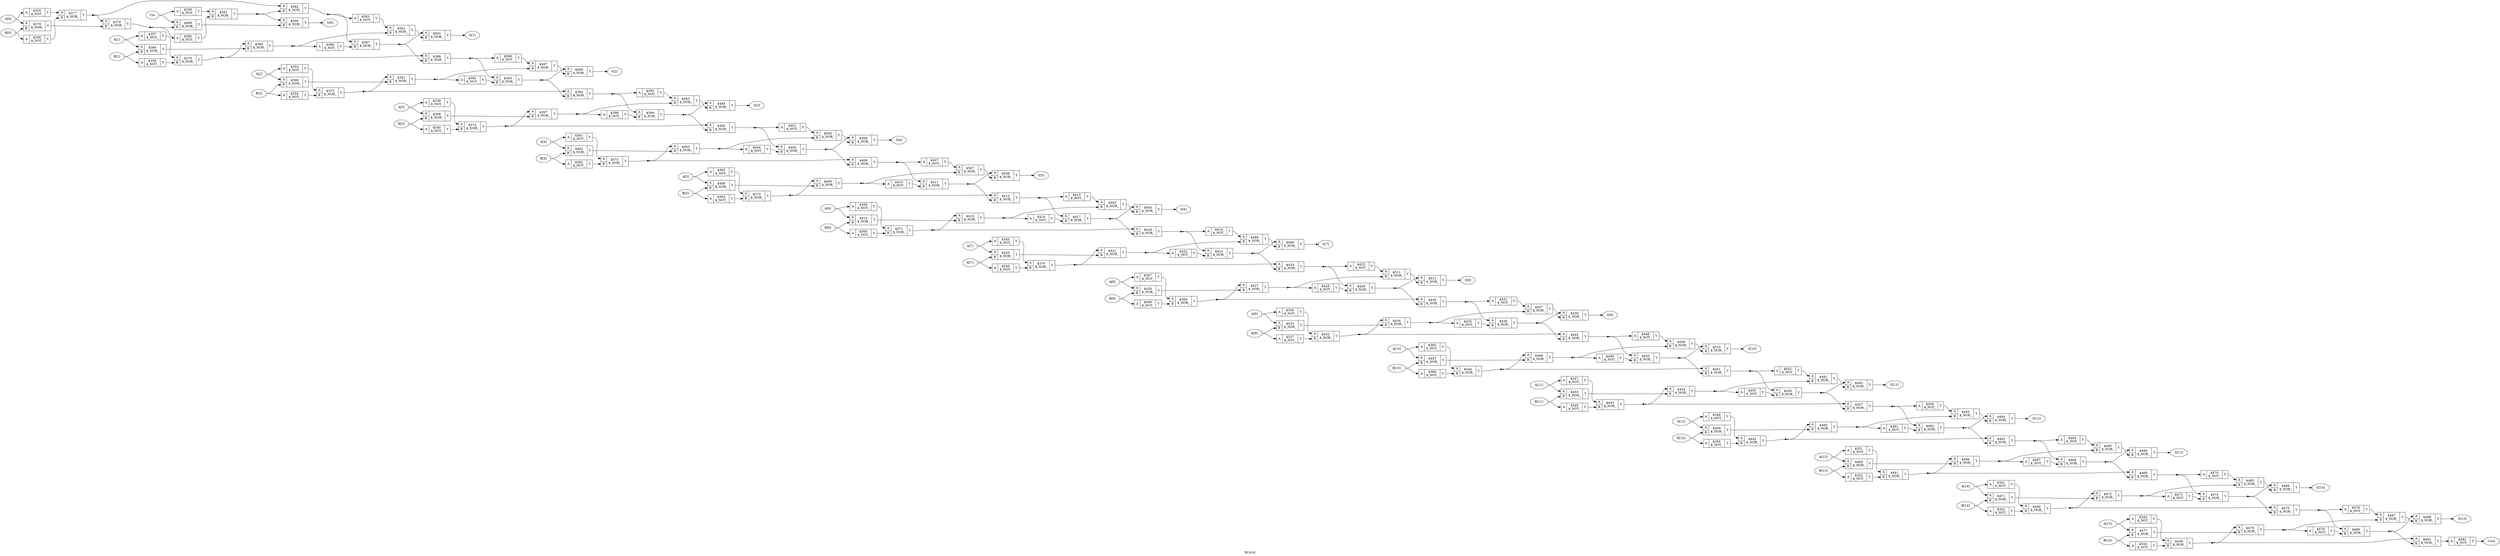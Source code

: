 digraph "RCA16" {
label="RCA16";
rankdir="LR";
remincross=true;
n161 [ shape=octagon, label="A[0]", color="black", fontcolor="black" ];
n162 [ shape=octagon, label="A[10]", color="black", fontcolor="black" ];
n163 [ shape=octagon, label="A[11]", color="black", fontcolor="black" ];
n164 [ shape=octagon, label="A[12]", color="black", fontcolor="black" ];
n165 [ shape=octagon, label="A[13]", color="black", fontcolor="black" ];
n166 [ shape=octagon, label="A[14]", color="black", fontcolor="black" ];
n167 [ shape=octagon, label="A[15]", color="black", fontcolor="black" ];
n168 [ shape=octagon, label="A[1]", color="black", fontcolor="black" ];
n169 [ shape=octagon, label="A[2]", color="black", fontcolor="black" ];
n170 [ shape=octagon, label="A[3]", color="black", fontcolor="black" ];
n171 [ shape=octagon, label="A[4]", color="black", fontcolor="black" ];
n172 [ shape=octagon, label="A[5]", color="black", fontcolor="black" ];
n173 [ shape=octagon, label="A[6]", color="black", fontcolor="black" ];
n174 [ shape=octagon, label="A[7]", color="black", fontcolor="black" ];
n175 [ shape=octagon, label="A[8]", color="black", fontcolor="black" ];
n176 [ shape=octagon, label="A[9]", color="black", fontcolor="black" ];
n177 [ shape=octagon, label="B[0]", color="black", fontcolor="black" ];
n178 [ shape=octagon, label="B[10]", color="black", fontcolor="black" ];
n179 [ shape=octagon, label="B[11]", color="black", fontcolor="black" ];
n180 [ shape=octagon, label="B[12]", color="black", fontcolor="black" ];
n181 [ shape=octagon, label="B[13]", color="black", fontcolor="black" ];
n182 [ shape=octagon, label="B[14]", color="black", fontcolor="black" ];
n183 [ shape=octagon, label="B[15]", color="black", fontcolor="black" ];
n184 [ shape=octagon, label="B[1]", color="black", fontcolor="black" ];
n185 [ shape=octagon, label="B[2]", color="black", fontcolor="black" ];
n186 [ shape=octagon, label="B[3]", color="black", fontcolor="black" ];
n187 [ shape=octagon, label="B[4]", color="black", fontcolor="black" ];
n188 [ shape=octagon, label="B[5]", color="black", fontcolor="black" ];
n189 [ shape=octagon, label="B[6]", color="black", fontcolor="black" ];
n190 [ shape=octagon, label="B[7]", color="black", fontcolor="black" ];
n191 [ shape=octagon, label="B[8]", color="black", fontcolor="black" ];
n192 [ shape=octagon, label="B[9]", color="black", fontcolor="black" ];
n193 [ shape=octagon, label="Cin", color="black", fontcolor="black" ];
n194 [ shape=octagon, label="Cout", color="black", fontcolor="black" ];
n195 [ shape=octagon, label="S[0]", color="black", fontcolor="black" ];
n196 [ shape=octagon, label="S[10]", color="black", fontcolor="black" ];
n197 [ shape=octagon, label="S[11]", color="black", fontcolor="black" ];
n198 [ shape=octagon, label="S[12]", color="black", fontcolor="black" ];
n199 [ shape=octagon, label="S[13]", color="black", fontcolor="black" ];
n200 [ shape=octagon, label="S[14]", color="black", fontcolor="black" ];
n201 [ shape=octagon, label="S[15]", color="black", fontcolor="black" ];
n202 [ shape=octagon, label="S[1]", color="black", fontcolor="black" ];
n203 [ shape=octagon, label="S[2]", color="black", fontcolor="black" ];
n204 [ shape=octagon, label="S[3]", color="black", fontcolor="black" ];
n205 [ shape=octagon, label="S[4]", color="black", fontcolor="black" ];
n206 [ shape=octagon, label="S[5]", color="black", fontcolor="black" ];
n207 [ shape=octagon, label="S[6]", color="black", fontcolor="black" ];
n208 [ shape=octagon, label="S[7]", color="black", fontcolor="black" ];
n209 [ shape=octagon, label="S[8]", color="black", fontcolor="black" ];
n210 [ shape=octagon, label="S[9]", color="black", fontcolor="black" ];
c213 [ shape=record, label="{{<p211> A}|$336\n$_NOT_|{<p212> Y}}" ];
c214 [ shape=record, label="{{<p211> A}|$337\n$_NOT_|{<p212> Y}}" ];
c215 [ shape=record, label="{{<p211> A}|$338\n$_NOT_|{<p212> Y}}" ];
c216 [ shape=record, label="{{<p211> A}|$339\n$_NOT_|{<p212> Y}}" ];
c217 [ shape=record, label="{{<p211> A}|$340\n$_NOT_|{<p212> Y}}" ];
c218 [ shape=record, label="{{<p211> A}|$341\n$_NOT_|{<p212> Y}}" ];
c219 [ shape=record, label="{{<p211> A}|$342\n$_NOT_|{<p212> Y}}" ];
c220 [ shape=record, label="{{<p211> A}|$343\n$_NOT_|{<p212> Y}}" ];
c221 [ shape=record, label="{{<p211> A}|$344\n$_NOT_|{<p212> Y}}" ];
c222 [ shape=record, label="{{<p211> A}|$345\n$_NOT_|{<p212> Y}}" ];
c223 [ shape=record, label="{{<p211> A}|$346\n$_NOT_|{<p212> Y}}" ];
c224 [ shape=record, label="{{<p211> A}|$347\n$_NOT_|{<p212> Y}}" ];
c225 [ shape=record, label="{{<p211> A}|$348\n$_NOT_|{<p212> Y}}" ];
c226 [ shape=record, label="{{<p211> A}|$349\n$_NOT_|{<p212> Y}}" ];
c227 [ shape=record, label="{{<p211> A}|$350\n$_NOT_|{<p212> Y}}" ];
c228 [ shape=record, label="{{<p211> A}|$351\n$_NOT_|{<p212> Y}}" ];
c229 [ shape=record, label="{{<p211> A}|$352\n$_NOT_|{<p212> Y}}" ];
c230 [ shape=record, label="{{<p211> A}|$353\n$_NOT_|{<p212> Y}}" ];
c231 [ shape=record, label="{{<p211> A}|$354\n$_NOT_|{<p212> Y}}" ];
c232 [ shape=record, label="{{<p211> A}|$355\n$_NOT_|{<p212> Y}}" ];
c233 [ shape=record, label="{{<p211> A}|$356\n$_NOT_|{<p212> Y}}" ];
c234 [ shape=record, label="{{<p211> A}|$357\n$_NOT_|{<p212> Y}}" ];
c235 [ shape=record, label="{{<p211> A}|$358\n$_NOT_|{<p212> Y}}" ];
c236 [ shape=record, label="{{<p211> A}|$359\n$_NOT_|{<p212> Y}}" ];
c237 [ shape=record, label="{{<p211> A}|$360\n$_NOT_|{<p212> Y}}" ];
c238 [ shape=record, label="{{<p211> A}|$361\n$_NOT_|{<p212> Y}}" ];
c239 [ shape=record, label="{{<p211> A}|$362\n$_NOT_|{<p212> Y}}" ];
c240 [ shape=record, label="{{<p211> A}|$363\n$_NOT_|{<p212> Y}}" ];
c241 [ shape=record, label="{{<p211> A}|$364\n$_NOT_|{<p212> Y}}" ];
c242 [ shape=record, label="{{<p211> A}|$365\n$_NOT_|{<p212> Y}}" ];
c243 [ shape=record, label="{{<p211> A}|$366\n$_NOT_|{<p212> Y}}" ];
c244 [ shape=record, label="{{<p211> A}|$367\n$_NOT_|{<p212> Y}}" ];
c245 [ shape=record, label="{{<p211> A}|$368\n$_NOT_|{<p212> Y}}" ];
c247 [ shape=record, label="{{<p211> A|<p246> B}|$369\n$_NOR_|{<p212> Y}}" ];
c248 [ shape=record, label="{{<p211> A|<p246> B}|$370\n$_NOR_|{<p212> Y}}" ];
c249 [ shape=record, label="{{<p211> A|<p246> B}|$371\n$_NOR_|{<p212> Y}}" ];
c250 [ shape=record, label="{{<p211> A|<p246> B}|$372\n$_NOR_|{<p212> Y}}" ];
c251 [ shape=record, label="{{<p211> A|<p246> B}|$373\n$_NOR_|{<p212> Y}}" ];
c252 [ shape=record, label="{{<p211> A|<p246> B}|$374\n$_NOR_|{<p212> Y}}" ];
c253 [ shape=record, label="{{<p211> A|<p246> B}|$375\n$_NOR_|{<p212> Y}}" ];
c254 [ shape=record, label="{{<p211> A|<p246> B}|$376\n$_NOR_|{<p212> Y}}" ];
c255 [ shape=record, label="{{<p211> A|<p246> B}|$377\n$_NOR_|{<p212> Y}}" ];
c256 [ shape=record, label="{{<p211> A|<p246> B}|$378\n$_NOR_|{<p212> Y}}" ];
c257 [ shape=record, label="{{<p211> A|<p246> B}|$379\n$_NOR_|{<p212> Y}}" ];
c258 [ shape=record, label="{{<p211> A}|$380\n$_NOT_|{<p212> Y}}" ];
c259 [ shape=record, label="{{<p211> A|<p246> B}|$381\n$_NOR_|{<p212> Y}}" ];
c260 [ shape=record, label="{{<p211> A|<p246> B}|$382\n$_NOR_|{<p212> Y}}" ];
c261 [ shape=record, label="{{<p211> A}|$383\n$_NOT_|{<p212> Y}}" ];
c262 [ shape=record, label="{{<p211> A|<p246> B}|$384\n$_NOR_|{<p212> Y}}" ];
c263 [ shape=record, label="{{<p211> A|<p246> B}|$385\n$_NOR_|{<p212> Y}}" ];
c264 [ shape=record, label="{{<p211> A}|$386\n$_NOT_|{<p212> Y}}" ];
c265 [ shape=record, label="{{<p211> A|<p246> B}|$387\n$_NOR_|{<p212> Y}}" ];
c266 [ shape=record, label="{{<p211> A|<p246> B}|$388\n$_NOR_|{<p212> Y}}" ];
c267 [ shape=record, label="{{<p211> A}|$389\n$_NOT_|{<p212> Y}}" ];
c268 [ shape=record, label="{{<p211> A|<p246> B}|$390\n$_NOR_|{<p212> Y}}" ];
c269 [ shape=record, label="{{<p211> A|<p246> B}|$391\n$_NOR_|{<p212> Y}}" ];
c270 [ shape=record, label="{{<p211> A}|$392\n$_NOT_|{<p212> Y}}" ];
c271 [ shape=record, label="{{<p211> A|<p246> B}|$393\n$_NOR_|{<p212> Y}}" ];
c272 [ shape=record, label="{{<p211> A|<p246> B}|$394\n$_NOR_|{<p212> Y}}" ];
c273 [ shape=record, label="{{<p211> A}|$395\n$_NOT_|{<p212> Y}}" ];
c274 [ shape=record, label="{{<p211> A|<p246> B}|$396\n$_NOR_|{<p212> Y}}" ];
c275 [ shape=record, label="{{<p211> A|<p246> B}|$397\n$_NOR_|{<p212> Y}}" ];
c276 [ shape=record, label="{{<p211> A}|$398\n$_NOT_|{<p212> Y}}" ];
c277 [ shape=record, label="{{<p211> A|<p246> B}|$399\n$_NOR_|{<p212> Y}}" ];
c278 [ shape=record, label="{{<p211> A|<p246> B}|$400\n$_NOR_|{<p212> Y}}" ];
c279 [ shape=record, label="{{<p211> A}|$401\n$_NOT_|{<p212> Y}}" ];
c280 [ shape=record, label="{{<p211> A|<p246> B}|$402\n$_NOR_|{<p212> Y}}" ];
c281 [ shape=record, label="{{<p211> A|<p246> B}|$403\n$_NOR_|{<p212> Y}}" ];
c282 [ shape=record, label="{{<p211> A}|$404\n$_NOT_|{<p212> Y}}" ];
c283 [ shape=record, label="{{<p211> A|<p246> B}|$405\n$_NOR_|{<p212> Y}}" ];
c284 [ shape=record, label="{{<p211> A|<p246> B}|$406\n$_NOR_|{<p212> Y}}" ];
c285 [ shape=record, label="{{<p211> A}|$407\n$_NOT_|{<p212> Y}}" ];
c286 [ shape=record, label="{{<p211> A|<p246> B}|$408\n$_NOR_|{<p212> Y}}" ];
c287 [ shape=record, label="{{<p211> A|<p246> B}|$409\n$_NOR_|{<p212> Y}}" ];
c288 [ shape=record, label="{{<p211> A}|$410\n$_NOT_|{<p212> Y}}" ];
c289 [ shape=record, label="{{<p211> A|<p246> B}|$411\n$_NOR_|{<p212> Y}}" ];
c290 [ shape=record, label="{{<p211> A|<p246> B}|$412\n$_NOR_|{<p212> Y}}" ];
c291 [ shape=record, label="{{<p211> A}|$413\n$_NOT_|{<p212> Y}}" ];
c292 [ shape=record, label="{{<p211> A|<p246> B}|$414\n$_NOR_|{<p212> Y}}" ];
c293 [ shape=record, label="{{<p211> A|<p246> B}|$415\n$_NOR_|{<p212> Y}}" ];
c294 [ shape=record, label="{{<p211> A}|$416\n$_NOT_|{<p212> Y}}" ];
c295 [ shape=record, label="{{<p211> A|<p246> B}|$417\n$_NOR_|{<p212> Y}}" ];
c296 [ shape=record, label="{{<p211> A|<p246> B}|$418\n$_NOR_|{<p212> Y}}" ];
c297 [ shape=record, label="{{<p211> A}|$419\n$_NOT_|{<p212> Y}}" ];
c298 [ shape=record, label="{{<p211> A|<p246> B}|$420\n$_NOR_|{<p212> Y}}" ];
c299 [ shape=record, label="{{<p211> A|<p246> B}|$421\n$_NOR_|{<p212> Y}}" ];
c300 [ shape=record, label="{{<p211> A}|$422\n$_NOT_|{<p212> Y}}" ];
c301 [ shape=record, label="{{<p211> A|<p246> B}|$423\n$_NOR_|{<p212> Y}}" ];
c302 [ shape=record, label="{{<p211> A|<p246> B}|$424\n$_NOR_|{<p212> Y}}" ];
c303 [ shape=record, label="{{<p211> A}|$425\n$_NOT_|{<p212> Y}}" ];
c304 [ shape=record, label="{{<p211> A|<p246> B}|$426\n$_NOR_|{<p212> Y}}" ];
c305 [ shape=record, label="{{<p211> A|<p246> B}|$427\n$_NOR_|{<p212> Y}}" ];
c306 [ shape=record, label="{{<p211> A}|$428\n$_NOT_|{<p212> Y}}" ];
c307 [ shape=record, label="{{<p211> A|<p246> B}|$429\n$_NOR_|{<p212> Y}}" ];
c308 [ shape=record, label="{{<p211> A|<p246> B}|$430\n$_NOR_|{<p212> Y}}" ];
c309 [ shape=record, label="{{<p211> A}|$431\n$_NOT_|{<p212> Y}}" ];
c310 [ shape=record, label="{{<p211> A|<p246> B}|$432\n$_NOR_|{<p212> Y}}" ];
c311 [ shape=record, label="{{<p211> A|<p246> B}|$433\n$_NOR_|{<p212> Y}}" ];
c312 [ shape=record, label="{{<p211> A|<p246> B}|$434\n$_NOR_|{<p212> Y}}" ];
c313 [ shape=record, label="{{<p211> A}|$435\n$_NOT_|{<p212> Y}}" ];
c314 [ shape=record, label="{{<p211> A|<p246> B}|$436\n$_NOR_|{<p212> Y}}" ];
c315 [ shape=record, label="{{<p211> A|<p246> B}|$437\n$_NOR_|{<p212> Y}}" ];
c316 [ shape=record, label="{{<p211> A|<p246> B}|$438\n$_NOR_|{<p212> Y}}" ];
c317 [ shape=record, label="{{<p211> A|<p246> B}|$439\n$_NOR_|{<p212> Y}}" ];
c318 [ shape=record, label="{{<p211> A|<p246> B}|$440\n$_NOR_|{<p212> Y}}" ];
c319 [ shape=record, label="{{<p211> A|<p246> B}|$441\n$_NOR_|{<p212> Y}}" ];
c320 [ shape=record, label="{{<p211> A|<p246> B}|$442\n$_NOR_|{<p212> Y}}" ];
c321 [ shape=record, label="{{<p211> A|<p246> B}|$443\n$_NOR_|{<p212> Y}}" ];
c322 [ shape=record, label="{{<p211> A|<p246> B}|$444\n$_NOR_|{<p212> Y}}" ];
c323 [ shape=record, label="{{<p211> A|<p246> B}|$445\n$_NOR_|{<p212> Y}}" ];
c324 [ shape=record, label="{{<p211> A}|$446\n$_NOT_|{<p212> Y}}" ];
c325 [ shape=record, label="{{<p211> A|<p246> B}|$447\n$_NOR_|{<p212> Y}}" ];
c326 [ shape=record, label="{{<p211> A|<p246> B}|$448\n$_NOR_|{<p212> Y}}" ];
c327 [ shape=record, label="{{<p211> A}|$449\n$_NOT_|{<p212> Y}}" ];
c328 [ shape=record, label="{{<p211> A|<p246> B}|$450\n$_NOR_|{<p212> Y}}" ];
c329 [ shape=record, label="{{<p211> A|<p246> B}|$451\n$_NOR_|{<p212> Y}}" ];
c330 [ shape=record, label="{{<p211> A}|$452\n$_NOT_|{<p212> Y}}" ];
c331 [ shape=record, label="{{<p211> A|<p246> B}|$453\n$_NOR_|{<p212> Y}}" ];
c332 [ shape=record, label="{{<p211> A|<p246> B}|$454\n$_NOR_|{<p212> Y}}" ];
c333 [ shape=record, label="{{<p211> A}|$455\n$_NOT_|{<p212> Y}}" ];
c334 [ shape=record, label="{{<p211> A|<p246> B}|$456\n$_NOR_|{<p212> Y}}" ];
c335 [ shape=record, label="{{<p211> A|<p246> B}|$457\n$_NOR_|{<p212> Y}}" ];
c336 [ shape=record, label="{{<p211> A}|$458\n$_NOT_|{<p212> Y}}" ];
c337 [ shape=record, label="{{<p211> A|<p246> B}|$459\n$_NOR_|{<p212> Y}}" ];
c338 [ shape=record, label="{{<p211> A|<p246> B}|$460\n$_NOR_|{<p212> Y}}" ];
c339 [ shape=record, label="{{<p211> A}|$461\n$_NOT_|{<p212> Y}}" ];
c340 [ shape=record, label="{{<p211> A|<p246> B}|$462\n$_NOR_|{<p212> Y}}" ];
c341 [ shape=record, label="{{<p211> A|<p246> B}|$463\n$_NOR_|{<p212> Y}}" ];
c342 [ shape=record, label="{{<p211> A}|$464\n$_NOT_|{<p212> Y}}" ];
c343 [ shape=record, label="{{<p211> A|<p246> B}|$465\n$_NOR_|{<p212> Y}}" ];
c344 [ shape=record, label="{{<p211> A|<p246> B}|$466\n$_NOR_|{<p212> Y}}" ];
c345 [ shape=record, label="{{<p211> A}|$467\n$_NOT_|{<p212> Y}}" ];
c346 [ shape=record, label="{{<p211> A|<p246> B}|$468\n$_NOR_|{<p212> Y}}" ];
c347 [ shape=record, label="{{<p211> A|<p246> B}|$469\n$_NOR_|{<p212> Y}}" ];
c348 [ shape=record, label="{{<p211> A}|$470\n$_NOT_|{<p212> Y}}" ];
c349 [ shape=record, label="{{<p211> A|<p246> B}|$471\n$_NOR_|{<p212> Y}}" ];
c350 [ shape=record, label="{{<p211> A|<p246> B}|$472\n$_NOR_|{<p212> Y}}" ];
c351 [ shape=record, label="{{<p211> A}|$473\n$_NOT_|{<p212> Y}}" ];
c352 [ shape=record, label="{{<p211> A|<p246> B}|$474\n$_NOR_|{<p212> Y}}" ];
c353 [ shape=record, label="{{<p211> A|<p246> B}|$475\n$_NOR_|{<p212> Y}}" ];
c354 [ shape=record, label="{{<p211> A}|$476\n$_NOT_|{<p212> Y}}" ];
c355 [ shape=record, label="{{<p211> A|<p246> B}|$477\n$_NOR_|{<p212> Y}}" ];
c356 [ shape=record, label="{{<p211> A|<p246> B}|$478\n$_NOR_|{<p212> Y}}" ];
c357 [ shape=record, label="{{<p211> A}|$479\n$_NOT_|{<p212> Y}}" ];
c358 [ shape=record, label="{{<p211> A|<p246> B}|$480\n$_NOR_|{<p212> Y}}" ];
c359 [ shape=record, label="{{<p211> A|<p246> B}|$481\n$_NOR_|{<p212> Y}}" ];
c360 [ shape=record, label="{{<p211> A}|$482\n$_NOT_|{<p212> Y}}" ];
c361 [ shape=record, label="{{<p211> A|<p246> B}|$483\n$_NOR_|{<p212> Y}}" ];
c362 [ shape=record, label="{{<p211> A|<p246> B}|$484\n$_NOR_|{<p212> Y}}" ];
c363 [ shape=record, label="{{<p211> A|<p246> B}|$485\n$_NOR_|{<p212> Y}}" ];
c364 [ shape=record, label="{{<p211> A|<p246> B}|$486\n$_NOR_|{<p212> Y}}" ];
c365 [ shape=record, label="{{<p211> A|<p246> B}|$487\n$_NOR_|{<p212> Y}}" ];
c366 [ shape=record, label="{{<p211> A|<p246> B}|$488\n$_NOR_|{<p212> Y}}" ];
c367 [ shape=record, label="{{<p211> A|<p246> B}|$489\n$_NOR_|{<p212> Y}}" ];
c368 [ shape=record, label="{{<p211> A|<p246> B}|$490\n$_NOR_|{<p212> Y}}" ];
c369 [ shape=record, label="{{<p211> A|<p246> B}|$491\n$_NOR_|{<p212> Y}}" ];
c370 [ shape=record, label="{{<p211> A|<p246> B}|$492\n$_NOR_|{<p212> Y}}" ];
c371 [ shape=record, label="{{<p211> A|<p246> B}|$493\n$_NOR_|{<p212> Y}}" ];
c372 [ shape=record, label="{{<p211> A|<p246> B}|$494\n$_NOR_|{<p212> Y}}" ];
c373 [ shape=record, label="{{<p211> A|<p246> B}|$495\n$_NOR_|{<p212> Y}}" ];
c374 [ shape=record, label="{{<p211> A|<p246> B}|$496\n$_NOR_|{<p212> Y}}" ];
c375 [ shape=record, label="{{<p211> A|<p246> B}|$497\n$_NOR_|{<p212> Y}}" ];
c376 [ shape=record, label="{{<p211> A|<p246> B}|$498\n$_NOR_|{<p212> Y}}" ];
c377 [ shape=record, label="{{<p211> A|<p246> B}|$499\n$_NOR_|{<p212> Y}}" ];
c378 [ shape=record, label="{{<p211> A|<p246> B}|$500\n$_NOR_|{<p212> Y}}" ];
c379 [ shape=record, label="{{<p211> A|<p246> B}|$501\n$_NOR_|{<p212> Y}}" ];
c380 [ shape=record, label="{{<p211> A|<p246> B}|$502\n$_NOR_|{<p212> Y}}" ];
c381 [ shape=record, label="{{<p211> A|<p246> B}|$503\n$_NOR_|{<p212> Y}}" ];
c382 [ shape=record, label="{{<p211> A|<p246> B}|$504\n$_NOR_|{<p212> Y}}" ];
c383 [ shape=record, label="{{<p211> A|<p246> B}|$505\n$_NOR_|{<p212> Y}}" ];
c384 [ shape=record, label="{{<p211> A|<p246> B}|$506\n$_NOR_|{<p212> Y}}" ];
c385 [ shape=record, label="{{<p211> A|<p246> B}|$507\n$_NOR_|{<p212> Y}}" ];
c386 [ shape=record, label="{{<p211> A|<p246> B}|$508\n$_NOR_|{<p212> Y}}" ];
c387 [ shape=record, label="{{<p211> A|<p246> B}|$509\n$_NOR_|{<p212> Y}}" ];
c388 [ shape=record, label="{{<p211> A|<p246> B}|$510\n$_NOR_|{<p212> Y}}" ];
c389 [ shape=record, label="{{<p211> A|<p246> B}|$511\n$_NOR_|{<p212> Y}}" ];
c390 [ shape=record, label="{{<p211> A|<p246> B}|$512\n$_NOR_|{<p212> Y}}" ];
n1 [ shape=point ];
c263:p212:e -> n1:w [color="black", label=""];
n1:e -> c264:p211:w [color="black", label=""];
n1:e -> c379:p246:w [color="black", label=""];
n10 [ shape=point ];
c272:p212:e -> n10:w [color="black", label=""];
n10:e -> c273:p211:w [color="black", label=""];
n10:e -> c277:p211:w [color="black", label=""];
c367:p212:e -> c368:p246:w [color="black", label=""];
c369:p212:e -> c370:p246:w [color="black", label=""];
c371:p212:e -> c372:p246:w [color="black", label=""];
c373:p212:e -> c374:p246:w [color="black", label=""];
c375:p212:e -> c376:p246:w [color="black", label=""];
c377:p212:e -> c378:p246:w [color="black", label=""];
c379:p212:e -> c380:p246:w [color="black", label=""];
c381:p212:e -> c382:p246:w [color="black", label=""];
c383:p212:e -> c384:p246:w [color="black", label=""];
c385:p212:e -> c386:p246:w [color="black", label=""];
c273:p212:e -> c361:p211:w [color="black", label=""];
c387:p212:e -> c388:p246:w [color="black", label=""];
c389:p212:e -> c390:p246:w [color="black", label=""];
c213:p212:e -> c310:p211:w [color="black", label=""];
c214:p212:e -> c310:p246:w [color="black", label=""];
c215:p212:e -> c259:p211:w [color="black", label=""];
c216:p212:e -> c252:p211:w [color="black", label=""];
c217:p212:e -> c252:p246:w [color="black", label=""];
c218:p212:e -> c318:p211:w [color="black", label=""];
c219:p212:e -> c318:p246:w [color="black", label=""];
c220:p212:e -> c317:p211:w [color="black", label=""];
c274:p212:e -> c275:p246:w [color="black", label=""];
c221:p212:e -> c317:p246:w [color="black", label=""];
c222:p212:e -> c248:p211:w [color="black", label=""];
c223:p212:e -> c248:p246:w [color="black", label=""];
c224:p212:e -> c321:p211:w [color="black", label=""];
c225:p212:e -> c321:p246:w [color="black", label=""];
c226:p212:e -> c320:p211:w [color="black", label=""];
c227:p212:e -> c320:p246:w [color="black", label=""];
c228:p212:e -> c319:p211:w [color="black", label=""];
c229:p212:e -> c319:p246:w [color="black", label=""];
c230:p212:e -> c253:p211:w [color="black", label=""];
n13 [ shape=point ];
c275:p212:e -> n13:w [color="black", label=""];
n13:e -> c276:p211:w [color="black", label=""];
n13:e -> c361:p246:w [color="black", label=""];
c231:p212:e -> c253:p246:w [color="black", label=""];
c232:p212:e -> c255:p211:w [color="black", label=""];
c233:p212:e -> c255:p246:w [color="black", label=""];
c234:p212:e -> c254:p211:w [color="black", label=""];
c235:p212:e -> c254:p246:w [color="black", label=""];
c236:p212:e -> c249:p211:w [color="black", label=""];
c237:p212:e -> c249:p246:w [color="black", label=""];
c238:p212:e -> c251:p211:w [color="black", label=""];
c239:p212:e -> c251:p246:w [color="black", label=""];
c240:p212:e -> c250:p211:w [color="black", label=""];
c276:p212:e -> c277:p246:w [color="black", label=""];
c241:p212:e -> c250:p246:w [color="black", label=""];
c242:p212:e -> c322:p211:w [color="black", label=""];
c243:p212:e -> c322:p246:w [color="black", label=""];
c244:p212:e -> c247:p211:w [color="black", label=""];
c245:p212:e -> c247:p246:w [color="black", label=""];
n145 [ shape=point ];
c247:p212:e -> n145:w [color="black", label=""];
n145:e -> c305:p211:w [color="black", label=""];
n145:e -> c308:p211:w [color="black", label=""];
n146 [ shape=point ];
c248:p212:e -> n146:w [color="black", label=""];
n146:e -> c299:p211:w [color="black", label=""];
n146:e -> c302:p211:w [color="black", label=""];
n147 [ shape=point ];
c249:p212:e -> n147:w [color="black", label=""];
n147:e -> c293:p211:w [color="black", label=""];
n147:e -> c296:p211:w [color="black", label=""];
n148 [ shape=point ];
c250:p212:e -> n148:w [color="black", label=""];
n148:e -> c287:p211:w [color="black", label=""];
n148:e -> c290:p211:w [color="black", label=""];
n149 [ shape=point ];
c251:p212:e -> n149:w [color="black", label=""];
n149:e -> c281:p211:w [color="black", label=""];
n149:e -> c284:p211:w [color="black", label=""];
n15 [ shape=point ];
c277:p212:e -> n15:w [color="black", label=""];
n15:e -> c278:p246:w [color="black", label=""];
n15:e -> c362:p211:w [color="black", label=""];
n150 [ shape=point ];
c252:p212:e -> n150:w [color="black", label=""];
n150:e -> c275:p211:w [color="black", label=""];
n150:e -> c278:p211:w [color="black", label=""];
n151 [ shape=point ];
c253:p212:e -> n151:w [color="black", label=""];
n151:e -> c269:p211:w [color="black", label=""];
n151:e -> c272:p211:w [color="black", label=""];
n152 [ shape=point ];
c254:p212:e -> n152:w [color="black", label=""];
n152:e -> c263:p211:w [color="black", label=""];
n152:e -> c266:p211:w [color="black", label=""];
n153 [ shape=point ];
c255:p212:e -> n153:w [color="black", label=""];
n153:e -> c257:p211:w [color="black", label=""];
n153:e -> c260:p211:w [color="black", label=""];
c256:p212:e -> c257:p246:w [color="black", label=""];
n155 [ shape=point ];
c257:p212:e -> n155:w [color="black", label=""];
n155:e -> c258:p211:w [color="black", label=""];
n155:e -> c377:p246:w [color="black", label=""];
c258:p212:e -> c259:p246:w [color="black", label=""];
n157 [ shape=point ];
c259:p212:e -> n157:w [color="black", label=""];
n157:e -> c260:p246:w [color="black", label=""];
n157:e -> c378:p211:w [color="black", label=""];
n158 [ shape=point ];
c260:p212:e -> n158:w [color="black", label=""];
n158:e -> c261:p211:w [color="black", label=""];
n158:e -> c265:p211:w [color="black", label=""];
c261:p212:e -> c379:p211:w [color="black", label=""];
n16 [ shape=point ];
c278:p212:e -> n16:w [color="black", label=""];
n16:e -> c279:p211:w [color="black", label=""];
n16:e -> c283:p211:w [color="black", label=""];
c262:p212:e -> c263:p246:w [color="black", label=""];
n161:e -> c232:p211:w [color="black", label=""];
n161:e -> c256:p211:w [color="black", label=""];
n162:e -> c242:p211:w [color="black", label=""];
n162:e -> c325:p211:w [color="black", label=""];
n163:e -> c224:p211:w [color="black", label=""];
n163:e -> c331:p211:w [color="black", label=""];
n164:e -> c226:p211:w [color="black", label=""];
n164:e -> c337:p211:w [color="black", label=""];
n165:e -> c228:p211:w [color="black", label=""];
n165:e -> c343:p211:w [color="black", label=""];
n166:e -> c218:p211:w [color="black", label=""];
n166:e -> c349:p211:w [color="black", label=""];
n167:e -> c220:p211:w [color="black", label=""];
n167:e -> c355:p211:w [color="black", label=""];
n168:e -> c234:p211:w [color="black", label=""];
n168:e -> c262:p211:w [color="black", label=""];
n169:e -> c230:p211:w [color="black", label=""];
n169:e -> c268:p211:w [color="black", label=""];
c279:p212:e -> c383:p211:w [color="black", label=""];
n170:e -> c216:p211:w [color="black", label=""];
n170:e -> c274:p211:w [color="black", label=""];
n171:e -> c238:p211:w [color="black", label=""];
n171:e -> c280:p211:w [color="black", label=""];
n172:e -> c240:p211:w [color="black", label=""];
n172:e -> c286:p211:w [color="black", label=""];
n173:e -> c236:p211:w [color="black", label=""];
n173:e -> c292:p211:w [color="black", label=""];
n174:e -> c222:p211:w [color="black", label=""];
n174:e -> c298:p211:w [color="black", label=""];
n175:e -> c244:p211:w [color="black", label=""];
n175:e -> c304:p211:w [color="black", label=""];
n176:e -> c213:p211:w [color="black", label=""];
n176:e -> c311:p211:w [color="black", label=""];
n177:e -> c233:p211:w [color="black", label=""];
n177:e -> c256:p246:w [color="black", label=""];
n178:e -> c243:p211:w [color="black", label=""];
n178:e -> c325:p246:w [color="black", label=""];
n179:e -> c225:p211:w [color="black", label=""];
n179:e -> c331:p246:w [color="black", label=""];
c280:p212:e -> c281:p246:w [color="black", label=""];
n180:e -> c227:p211:w [color="black", label=""];
n180:e -> c337:p246:w [color="black", label=""];
n181:e -> c229:p211:w [color="black", label=""];
n181:e -> c343:p246:w [color="black", label=""];
n182:e -> c219:p211:w [color="black", label=""];
n182:e -> c349:p246:w [color="black", label=""];
n183:e -> c221:p211:w [color="black", label=""];
n183:e -> c355:p246:w [color="black", label=""];
n184:e -> c235:p211:w [color="black", label=""];
n184:e -> c262:p246:w [color="black", label=""];
n185:e -> c231:p211:w [color="black", label=""];
n185:e -> c268:p246:w [color="black", label=""];
n186:e -> c217:p211:w [color="black", label=""];
n186:e -> c274:p246:w [color="black", label=""];
n187:e -> c239:p211:w [color="black", label=""];
n187:e -> c280:p246:w [color="black", label=""];
n188:e -> c241:p211:w [color="black", label=""];
n188:e -> c286:p246:w [color="black", label=""];
n189:e -> c237:p211:w [color="black", label=""];
n189:e -> c292:p246:w [color="black", label=""];
n19 [ shape=point ];
c281:p212:e -> n19:w [color="black", label=""];
n19:e -> c282:p211:w [color="black", label=""];
n19:e -> c383:p246:w [color="black", label=""];
n190:e -> c223:p211:w [color="black", label=""];
n190:e -> c298:p246:w [color="black", label=""];
n191:e -> c245:p211:w [color="black", label=""];
n191:e -> c304:p246:w [color="black", label=""];
n192:e -> c214:p211:w [color="black", label=""];
n192:e -> c311:p246:w [color="black", label=""];
n193:e -> c215:p211:w [color="black", label=""];
n193:e -> c377:p211:w [color="black", label=""];
c360:p212:e -> n194:w [color="black", label=""];
c378:p212:e -> n195:w [color="black", label=""];
c388:p212:e -> n196:w [color="black", label=""];
c370:p212:e -> n197:w [color="black", label=""];
c372:p212:e -> n198:w [color="black", label=""];
c374:p212:e -> n199:w [color="black", label=""];
c264:p212:e -> c265:p246:w [color="black", label=""];
c282:p212:e -> c283:p246:w [color="black", label=""];
c364:p212:e -> n200:w [color="black", label=""];
c366:p212:e -> n201:w [color="black", label=""];
c380:p212:e -> n202:w [color="black", label=""];
c376:p212:e -> n203:w [color="black", label=""];
c362:p212:e -> n204:w [color="black", label=""];
c384:p212:e -> n205:w [color="black", label=""];
c386:p212:e -> n206:w [color="black", label=""];
c382:p212:e -> n207:w [color="black", label=""];
c368:p212:e -> n208:w [color="black", label=""];
c390:p212:e -> n209:w [color="black", label=""];
n21 [ shape=point ];
c283:p212:e -> n21:w [color="black", label=""];
n21:e -> c284:p246:w [color="black", label=""];
n21:e -> c384:p211:w [color="black", label=""];
c316:p212:e -> n210:w [color="black", label=""];
n22 [ shape=point ];
c284:p212:e -> n22:w [color="black", label=""];
n22:e -> c285:p211:w [color="black", label=""];
n22:e -> c289:p211:w [color="black", label=""];
c285:p212:e -> c385:p211:w [color="black", label=""];
c286:p212:e -> c287:p246:w [color="black", label=""];
n25 [ shape=point ];
c287:p212:e -> n25:w [color="black", label=""];
n25:e -> c288:p211:w [color="black", label=""];
n25:e -> c385:p246:w [color="black", label=""];
c288:p212:e -> c289:p246:w [color="black", label=""];
n27 [ shape=point ];
c289:p212:e -> n27:w [color="black", label=""];
n27:e -> c290:p246:w [color="black", label=""];
n27:e -> c386:p211:w [color="black", label=""];
n28 [ shape=point ];
c290:p212:e -> n28:w [color="black", label=""];
n28:e -> c291:p211:w [color="black", label=""];
n28:e -> c295:p211:w [color="black", label=""];
c291:p212:e -> c381:p211:w [color="black", label=""];
n3 [ shape=point ];
c265:p212:e -> n3:w [color="black", label=""];
n3:e -> c266:p246:w [color="black", label=""];
n3:e -> c380:p211:w [color="black", label=""];
c292:p212:e -> c293:p246:w [color="black", label=""];
n31 [ shape=point ];
c293:p212:e -> n31:w [color="black", label=""];
n31:e -> c294:p211:w [color="black", label=""];
n31:e -> c381:p246:w [color="black", label=""];
c294:p212:e -> c295:p246:w [color="black", label=""];
n33 [ shape=point ];
c295:p212:e -> n33:w [color="black", label=""];
n33:e -> c296:p246:w [color="black", label=""];
n33:e -> c382:p211:w [color="black", label=""];
n34 [ shape=point ];
c296:p212:e -> n34:w [color="black", label=""];
n34:e -> c297:p211:w [color="black", label=""];
n34:e -> c301:p211:w [color="black", label=""];
c297:p212:e -> c367:p211:w [color="black", label=""];
c298:p212:e -> c299:p246:w [color="black", label=""];
n37 [ shape=point ];
c299:p212:e -> n37:w [color="black", label=""];
n37:e -> c300:p211:w [color="black", label=""];
n37:e -> c367:p246:w [color="black", label=""];
c300:p212:e -> c301:p246:w [color="black", label=""];
n39 [ shape=point ];
c301:p212:e -> n39:w [color="black", label=""];
n39:e -> c302:p246:w [color="black", label=""];
n39:e -> c368:p211:w [color="black", label=""];
n4 [ shape=point ];
c266:p212:e -> n4:w [color="black", label=""];
n4:e -> c267:p211:w [color="black", label=""];
n4:e -> c271:p211:w [color="black", label=""];
n40 [ shape=point ];
c302:p212:e -> n40:w [color="black", label=""];
n40:e -> c303:p211:w [color="black", label=""];
n40:e -> c307:p211:w [color="black", label=""];
c303:p212:e -> c389:p211:w [color="black", label=""];
c304:p212:e -> c305:p246:w [color="black", label=""];
n43 [ shape=point ];
c305:p212:e -> n43:w [color="black", label=""];
n43:e -> c306:p211:w [color="black", label=""];
n43:e -> c389:p246:w [color="black", label=""];
c306:p212:e -> c307:p246:w [color="black", label=""];
n45 [ shape=point ];
c307:p212:e -> n45:w [color="black", label=""];
n45:e -> c308:p246:w [color="black", label=""];
n45:e -> c390:p211:w [color="black", label=""];
n46 [ shape=point ];
c308:p212:e -> n46:w [color="black", label=""];
n46:e -> c309:p211:w [color="black", label=""];
n46:e -> c314:p211:w [color="black", label=""];
c309:p212:e -> c315:p211:w [color="black", label=""];
n48 [ shape=point ];
c310:p212:e -> n48:w [color="black", label=""];
n48:e -> c312:p211:w [color="black", label=""];
n48:e -> c323:p211:w [color="black", label=""];
c311:p212:e -> c312:p246:w [color="black", label=""];
c267:p212:e -> c375:p211:w [color="black", label=""];
n50 [ shape=point ];
c312:p212:e -> n50:w [color="black", label=""];
n50:e -> c313:p211:w [color="black", label=""];
n50:e -> c315:p246:w [color="black", label=""];
c313:p212:e -> c314:p246:w [color="black", label=""];
n52 [ shape=point ];
c314:p212:e -> n52:w [color="black", label=""];
n52:e -> c316:p211:w [color="black", label=""];
n52:e -> c323:p246:w [color="black", label=""];
c315:p212:e -> c316:p246:w [color="black", label=""];
n54 [ shape=point ];
c317:p212:e -> n54:w [color="black", label=""];
n54:e -> c356:p211:w [color="black", label=""];
n54:e -> c359:p211:w [color="black", label=""];
n55 [ shape=point ];
c318:p212:e -> n55:w [color="black", label=""];
n55:e -> c350:p211:w [color="black", label=""];
n55:e -> c353:p211:w [color="black", label=""];
n56 [ shape=point ];
c319:p212:e -> n56:w [color="black", label=""];
n56:e -> c344:p211:w [color="black", label=""];
n56:e -> c347:p211:w [color="black", label=""];
n57 [ shape=point ];
c320:p212:e -> n57:w [color="black", label=""];
n57:e -> c338:p211:w [color="black", label=""];
n57:e -> c341:p211:w [color="black", label=""];
n58 [ shape=point ];
c321:p212:e -> n58:w [color="black", label=""];
n58:e -> c332:p211:w [color="black", label=""];
n58:e -> c335:p211:w [color="black", label=""];
n59 [ shape=point ];
c322:p212:e -> n59:w [color="black", label=""];
n59:e -> c326:p211:w [color="black", label=""];
n59:e -> c329:p211:w [color="black", label=""];
c268:p212:e -> c269:p246:w [color="black", label=""];
n60 [ shape=point ];
c323:p212:e -> n60:w [color="black", label=""];
n60:e -> c324:p211:w [color="black", label=""];
n60:e -> c328:p211:w [color="black", label=""];
c324:p212:e -> c387:p211:w [color="black", label=""];
c325:p212:e -> c326:p246:w [color="black", label=""];
n63 [ shape=point ];
c326:p212:e -> n63:w [color="black", label=""];
n63:e -> c327:p211:w [color="black", label=""];
n63:e -> c387:p246:w [color="black", label=""];
c327:p212:e -> c328:p246:w [color="black", label=""];
n65 [ shape=point ];
c328:p212:e -> n65:w [color="black", label=""];
n65:e -> c329:p246:w [color="black", label=""];
n65:e -> c388:p211:w [color="black", label=""];
n66 [ shape=point ];
c329:p212:e -> n66:w [color="black", label=""];
n66:e -> c330:p211:w [color="black", label=""];
n66:e -> c334:p211:w [color="black", label=""];
c330:p212:e -> c369:p211:w [color="black", label=""];
c331:p212:e -> c332:p246:w [color="black", label=""];
n69 [ shape=point ];
c332:p212:e -> n69:w [color="black", label=""];
n69:e -> c333:p211:w [color="black", label=""];
n69:e -> c369:p246:w [color="black", label=""];
n7 [ shape=point ];
c269:p212:e -> n7:w [color="black", label=""];
n7:e -> c270:p211:w [color="black", label=""];
n7:e -> c375:p246:w [color="black", label=""];
c333:p212:e -> c334:p246:w [color="black", label=""];
n71 [ shape=point ];
c334:p212:e -> n71:w [color="black", label=""];
n71:e -> c335:p246:w [color="black", label=""];
n71:e -> c370:p211:w [color="black", label=""];
n72 [ shape=point ];
c335:p212:e -> n72:w [color="black", label=""];
n72:e -> c336:p211:w [color="black", label=""];
n72:e -> c340:p211:w [color="black", label=""];
c336:p212:e -> c371:p211:w [color="black", label=""];
c337:p212:e -> c338:p246:w [color="black", label=""];
n75 [ shape=point ];
c338:p212:e -> n75:w [color="black", label=""];
n75:e -> c339:p211:w [color="black", label=""];
n75:e -> c371:p246:w [color="black", label=""];
c339:p212:e -> c340:p246:w [color="black", label=""];
n77 [ shape=point ];
c340:p212:e -> n77:w [color="black", label=""];
n77:e -> c341:p246:w [color="black", label=""];
n77:e -> c372:p211:w [color="black", label=""];
n78 [ shape=point ];
c341:p212:e -> n78:w [color="black", label=""];
n78:e -> c342:p211:w [color="black", label=""];
n78:e -> c346:p211:w [color="black", label=""];
c342:p212:e -> c373:p211:w [color="black", label=""];
c270:p212:e -> c271:p246:w [color="black", label=""];
c343:p212:e -> c344:p246:w [color="black", label=""];
n81 [ shape=point ];
c344:p212:e -> n81:w [color="black", label=""];
n81:e -> c345:p211:w [color="black", label=""];
n81:e -> c373:p246:w [color="black", label=""];
c345:p212:e -> c346:p246:w [color="black", label=""];
n83 [ shape=point ];
c346:p212:e -> n83:w [color="black", label=""];
n83:e -> c347:p246:w [color="black", label=""];
n83:e -> c374:p211:w [color="black", label=""];
n84 [ shape=point ];
c347:p212:e -> n84:w [color="black", label=""];
n84:e -> c348:p211:w [color="black", label=""];
n84:e -> c352:p211:w [color="black", label=""];
c348:p212:e -> c363:p211:w [color="black", label=""];
c349:p212:e -> c350:p246:w [color="black", label=""];
n87 [ shape=point ];
c350:p212:e -> n87:w [color="black", label=""];
n87:e -> c351:p211:w [color="black", label=""];
n87:e -> c363:p246:w [color="black", label=""];
c351:p212:e -> c352:p246:w [color="black", label=""];
n89 [ shape=point ];
c352:p212:e -> n89:w [color="black", label=""];
n89:e -> c353:p246:w [color="black", label=""];
n89:e -> c364:p211:w [color="black", label=""];
n9 [ shape=point ];
c271:p212:e -> n9:w [color="black", label=""];
n9:e -> c272:p246:w [color="black", label=""];
n9:e -> c376:p211:w [color="black", label=""];
n90 [ shape=point ];
c353:p212:e -> n90:w [color="black", label=""];
n90:e -> c354:p211:w [color="black", label=""];
n90:e -> c358:p211:w [color="black", label=""];
c354:p212:e -> c365:p211:w [color="black", label=""];
c355:p212:e -> c356:p246:w [color="black", label=""];
n93 [ shape=point ];
c356:p212:e -> n93:w [color="black", label=""];
n93:e -> c357:p211:w [color="black", label=""];
n93:e -> c365:p246:w [color="black", label=""];
c357:p212:e -> c358:p246:w [color="black", label=""];
n95 [ shape=point ];
c358:p212:e -> n95:w [color="black", label=""];
n95:e -> c359:p246:w [color="black", label=""];
n95:e -> c366:p211:w [color="black", label=""];
c359:p212:e -> c360:p211:w [color="black", label=""];
c361:p212:e -> c362:p246:w [color="black", label=""];
c363:p212:e -> c364:p246:w [color="black", label=""];
c365:p212:e -> c366:p246:w [color="black", label=""];
}
